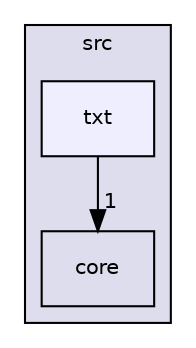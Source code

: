 digraph "/home/yanisse/Documents/C++/Projet_Snake/src/txt" {
  compound=true
  node [ fontsize="10", fontname="Helvetica"];
  edge [ labelfontsize="10", labelfontname="Helvetica"];
  subgraph clusterdir_68267d1309a1af8e8297ef4c3efbcdba {
    graph [ bgcolor="#ddddee", pencolor="black", label="src" fontname="Helvetica", fontsize="10", URL="dir_68267d1309a1af8e8297ef4c3efbcdba.html"]
  dir_aebb8dcc11953d78e620bbef0b9e2183 [shape=box label="core" URL="dir_aebb8dcc11953d78e620bbef0b9e2183.html"];
  dir_74d70b51b5aa2eb3cb5baf13d2756485 [shape=box, label="txt", style="filled", fillcolor="#eeeeff", pencolor="black", URL="dir_74d70b51b5aa2eb3cb5baf13d2756485.html"];
  }
  dir_74d70b51b5aa2eb3cb5baf13d2756485->dir_aebb8dcc11953d78e620bbef0b9e2183 [headlabel="1", labeldistance=1.5 headhref="dir_000002_000001.html"];
}
